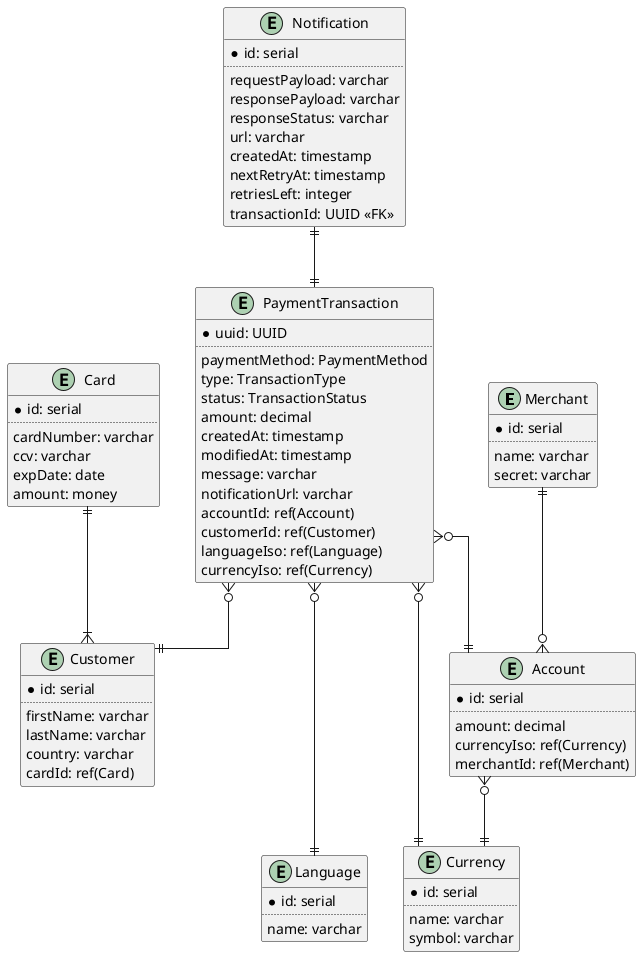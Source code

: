 @startuml

skinparam linetype ortho

together {
    entity Merchant {
        * id: serial
        ..
        name: varchar
        secret: varchar
    }

    entity Account {
        * id: serial
        ..
        amount: decimal
        currencyIso: ref(Currency)
        merchantId: ref(Merchant)
    }
}

entity PaymentTransaction {
    * uuid: UUID
    ..
    paymentMethod: PaymentMethod
    type: TransactionType
    status: TransactionStatus
    amount: decimal
    createdAt: timestamp
    modifiedAt: timestamp
    message: varchar
    notificationUrl: varchar
    accountId: ref(Account)
    customerId: ref(Customer)
    languageIso: ref(Language)
    currencyIso: ref(Currency)
}

together {
    entity Currency {
        * id: serial
        ..
        name: varchar
        symbol: varchar
    }

    entity Language {
        * id: serial
        ..
        name: varchar
    }
}

together {
    entity Card {
        * id: serial
        ..
        cardNumber: varchar
        ccv: varchar
        expDate: date
        amount: money
    }

    entity Customer {
        * id: serial
        ..
        firstName: varchar
        lastName: varchar
        country: varchar
        cardId: ref(Card)
    }
}

entity Notification {
    * id: serial
    ..
    requestPayload: varchar
    responsePayload: varchar
    responseStatus: varchar
    url: varchar
    createdAt: timestamp
    nextRetryAt: timestamp
    retriesLeft: integer
    transactionId: UUID <<FK>>
}

Merchant ||--o{ Account
PaymentTransaction }o--||  Currency
PaymentTransaction }o--||  Language
PaymentTransaction }o--|| Customer
PaymentTransaction }o--|| Account
Account }o--|| Currency
Card ||--|{ Customer
Notification  ||--|| PaymentTransaction

@enduml
